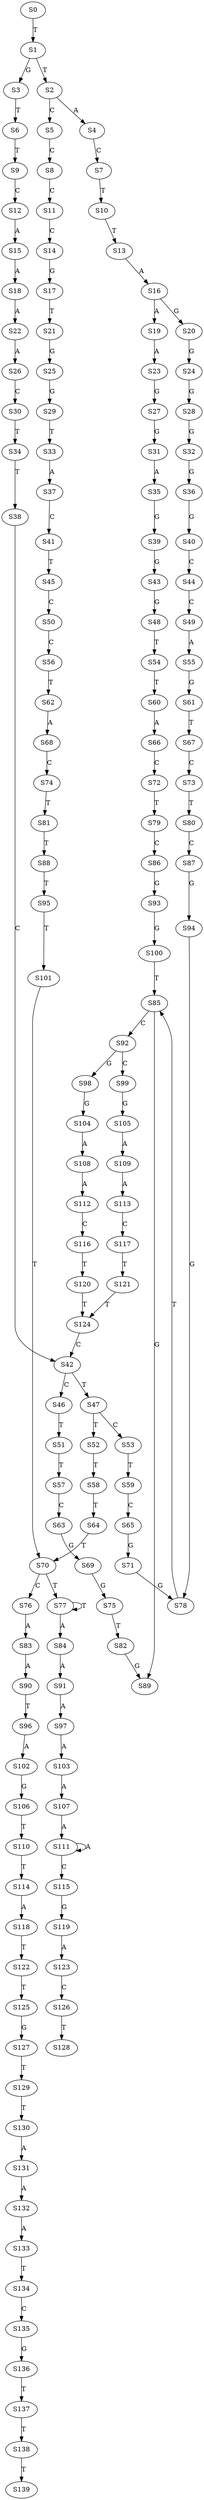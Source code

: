 strict digraph  {
	S0 -> S1 [ label = T ];
	S1 -> S2 [ label = T ];
	S1 -> S3 [ label = G ];
	S2 -> S4 [ label = A ];
	S2 -> S5 [ label = C ];
	S3 -> S6 [ label = T ];
	S4 -> S7 [ label = C ];
	S5 -> S8 [ label = C ];
	S6 -> S9 [ label = T ];
	S7 -> S10 [ label = T ];
	S8 -> S11 [ label = C ];
	S9 -> S12 [ label = C ];
	S10 -> S13 [ label = T ];
	S11 -> S14 [ label = C ];
	S12 -> S15 [ label = A ];
	S13 -> S16 [ label = A ];
	S14 -> S17 [ label = G ];
	S15 -> S18 [ label = A ];
	S16 -> S19 [ label = A ];
	S16 -> S20 [ label = G ];
	S17 -> S21 [ label = T ];
	S18 -> S22 [ label = A ];
	S19 -> S23 [ label = A ];
	S20 -> S24 [ label = G ];
	S21 -> S25 [ label = G ];
	S22 -> S26 [ label = A ];
	S23 -> S27 [ label = G ];
	S24 -> S28 [ label = G ];
	S25 -> S29 [ label = G ];
	S26 -> S30 [ label = C ];
	S27 -> S31 [ label = G ];
	S28 -> S32 [ label = G ];
	S29 -> S33 [ label = T ];
	S30 -> S34 [ label = T ];
	S31 -> S35 [ label = A ];
	S32 -> S36 [ label = G ];
	S33 -> S37 [ label = A ];
	S34 -> S38 [ label = T ];
	S35 -> S39 [ label = G ];
	S36 -> S40 [ label = G ];
	S37 -> S41 [ label = C ];
	S38 -> S42 [ label = C ];
	S39 -> S43 [ label = G ];
	S40 -> S44 [ label = C ];
	S41 -> S45 [ label = T ];
	S42 -> S46 [ label = C ];
	S42 -> S47 [ label = T ];
	S43 -> S48 [ label = G ];
	S44 -> S49 [ label = C ];
	S45 -> S50 [ label = C ];
	S46 -> S51 [ label = T ];
	S47 -> S52 [ label = T ];
	S47 -> S53 [ label = C ];
	S48 -> S54 [ label = T ];
	S49 -> S55 [ label = A ];
	S50 -> S56 [ label = C ];
	S51 -> S57 [ label = T ];
	S52 -> S58 [ label = T ];
	S53 -> S59 [ label = T ];
	S54 -> S60 [ label = T ];
	S55 -> S61 [ label = G ];
	S56 -> S62 [ label = T ];
	S57 -> S63 [ label = C ];
	S58 -> S64 [ label = T ];
	S59 -> S65 [ label = C ];
	S60 -> S66 [ label = A ];
	S61 -> S67 [ label = T ];
	S62 -> S68 [ label = A ];
	S63 -> S69 [ label = G ];
	S64 -> S70 [ label = T ];
	S65 -> S71 [ label = G ];
	S66 -> S72 [ label = C ];
	S67 -> S73 [ label = C ];
	S68 -> S74 [ label = C ];
	S69 -> S75 [ label = G ];
	S70 -> S76 [ label = C ];
	S70 -> S77 [ label = T ];
	S71 -> S78 [ label = G ];
	S72 -> S79 [ label = T ];
	S73 -> S80 [ label = T ];
	S74 -> S81 [ label = T ];
	S75 -> S82 [ label = T ];
	S76 -> S83 [ label = A ];
	S77 -> S84 [ label = A ];
	S77 -> S77 [ label = T ];
	S78 -> S85 [ label = T ];
	S79 -> S86 [ label = C ];
	S80 -> S87 [ label = C ];
	S81 -> S88 [ label = T ];
	S82 -> S89 [ label = G ];
	S83 -> S90 [ label = A ];
	S84 -> S91 [ label = A ];
	S85 -> S92 [ label = C ];
	S85 -> S89 [ label = G ];
	S86 -> S93 [ label = G ];
	S87 -> S94 [ label = G ];
	S88 -> S95 [ label = T ];
	S90 -> S96 [ label = T ];
	S91 -> S97 [ label = A ];
	S92 -> S98 [ label = G ];
	S92 -> S99 [ label = C ];
	S93 -> S100 [ label = G ];
	S94 -> S78 [ label = G ];
	S95 -> S101 [ label = T ];
	S96 -> S102 [ label = A ];
	S97 -> S103 [ label = A ];
	S98 -> S104 [ label = G ];
	S99 -> S105 [ label = G ];
	S100 -> S85 [ label = T ];
	S101 -> S70 [ label = T ];
	S102 -> S106 [ label = G ];
	S103 -> S107 [ label = A ];
	S104 -> S108 [ label = A ];
	S105 -> S109 [ label = A ];
	S106 -> S110 [ label = T ];
	S107 -> S111 [ label = A ];
	S108 -> S112 [ label = A ];
	S109 -> S113 [ label = A ];
	S110 -> S114 [ label = T ];
	S111 -> S115 [ label = C ];
	S111 -> S111 [ label = A ];
	S112 -> S116 [ label = C ];
	S113 -> S117 [ label = C ];
	S114 -> S118 [ label = A ];
	S115 -> S119 [ label = G ];
	S116 -> S120 [ label = T ];
	S117 -> S121 [ label = T ];
	S118 -> S122 [ label = T ];
	S119 -> S123 [ label = A ];
	S120 -> S124 [ label = T ];
	S121 -> S124 [ label = T ];
	S122 -> S125 [ label = T ];
	S123 -> S126 [ label = C ];
	S124 -> S42 [ label = C ];
	S125 -> S127 [ label = G ];
	S126 -> S128 [ label = T ];
	S127 -> S129 [ label = T ];
	S129 -> S130 [ label = T ];
	S130 -> S131 [ label = A ];
	S131 -> S132 [ label = A ];
	S132 -> S133 [ label = A ];
	S133 -> S134 [ label = T ];
	S134 -> S135 [ label = C ];
	S135 -> S136 [ label = G ];
	S136 -> S137 [ label = T ];
	S137 -> S138 [ label = T ];
	S138 -> S139 [ label = T ];
}
